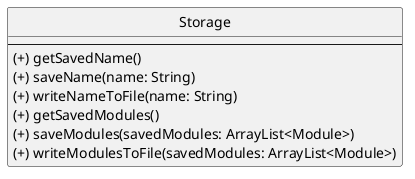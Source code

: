 @startuml
'https://plantuml.com/class-diagram
hide circle

class Storage {
--
(+) getSavedName()
(+) saveName(name: String)
(+) writeNameToFile(name: String)
(+) getSavedModules()
(+) saveModules(savedModules: ArrayList<Module>)
(+) writeModulesToFile(savedModules: ArrayList<Module>)
}


@enduml